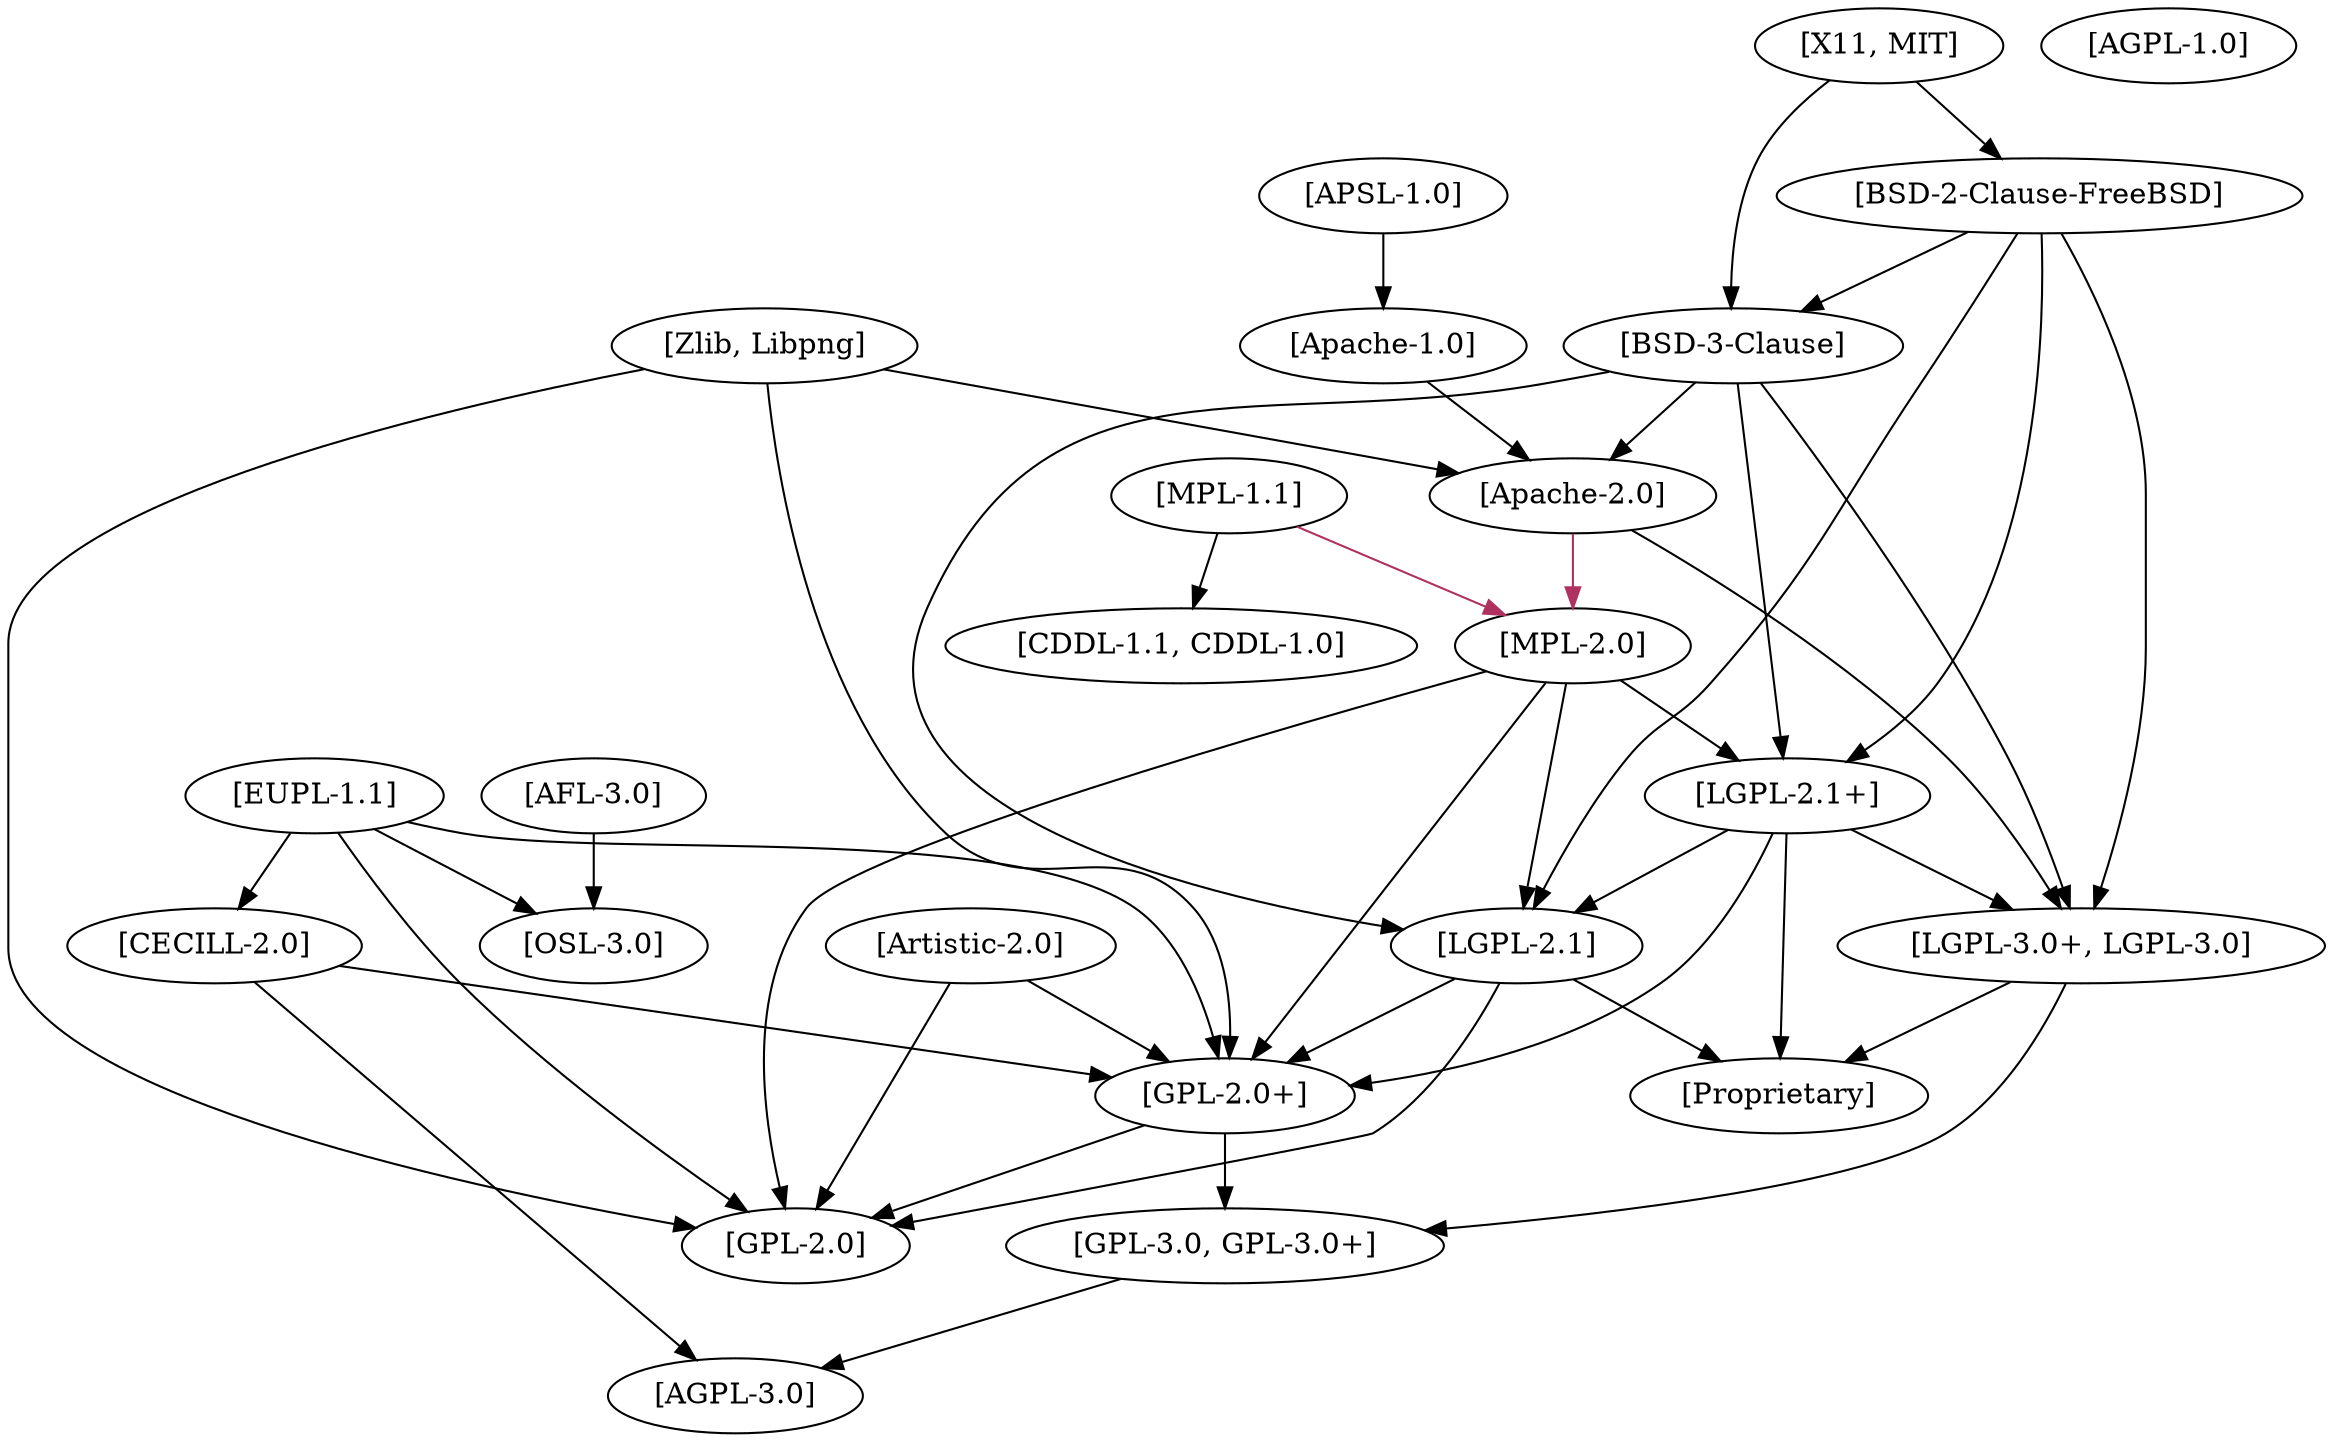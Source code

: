 digraph G {
  1 [ label="[AFL-3.0]" ];
  2 [ label="[X11, MIT]" ];
  3 [ label="[BSD-2-Clause-FreeBSD]" ];
  4 [ label="[BSD-3-Clause]" ];
  5 [ label="[Apache-2.0]" ];
  6 [ label="[Zlib, Libpng]" ];
  7 [ label="[CDDL-1.1, CDDL-1.0]" ];
  8 [ label="[MPL-1.1]" ];
  9 [ label="[Artistic-2.0]" ];
  10 [ label="[MPL-2.0]" ];
  11 [ label="[LGPL-2.1]" ];
  12 [ label="[LGPL-2.1+]" ];
  13 [ label="[LGPL-3.0+, LGPL-3.0]" ];
  14 [ label="[GPL-2.0]" ];
  15 [ label="[GPL-2.0+]" ];
  16 [ label="[GPL-3.0, GPL-3.0+]" ];
  17 [ label="[AGPL-3.0]" ];
  18 [ label="[OSL-3.0]" ];
  19 [ label="[EUPL-1.1]" ];
  20 [ label="[CECILL-2.0]" ];
  21 [ label="[AGPL-1.0]" ];
  22 [ label="[Apache-1.0]" ];
  23 [ label="[APSL-1.0]" ];
  24 [ label="[Proprietary]" ];
  1 -> 18 [ color="black" ];
  2 -> 3 [ color="black" ];
  2 -> 4 [ color="black" ];
  22 -> 5 [ color="black" ];
  3 -> 11 [ color="black" ];
  3 -> 12 [ color="black" ];
  3 -> 13 [ color="black" ];
  3 -> 4 [ color="black" ];
  4 -> 11 [ color="black" ];
  4 -> 12 [ color="black" ];
  4 -> 13 [ color="black" ];
  4 -> 5 [ color="black" ];
  5 -> 13 [ color="black" ];
  6 -> 5 [ color="black" ];
  6 -> 14 [ color="black" ];
  6 -> 15 [ color="black" ];
  8 -> 7 [ color="black" ];
  9 -> 15 [ color="black" ];
  9 -> 14 [ color="black" ];
  10 -> 14 [ color="black" ];
  10 -> 15 [ color="black" ];
  10 -> 11 [ color="black" ];
  10 -> 12 [ color="black" ];
  11 -> 14 [ color="black" ];
  11 -> 15 [ color="black" ];
  12 -> 11 [ color="black" ];
  12 -> 15 [ color="black" ];
  12 -> 13 [ color="black" ];
  13 -> 16 [ color="black" ];
  15 -> 14 [ color="black" ];
  15 -> 16 [ color="black" ];
  16 -> 17 [ color="black" ];
  19 -> 18 [ color="black" ];
  19 -> 14 [ color="black" ];
  19 -> 15 [ color="black" ];
  19 -> 20 [ color="black" ];
  20 -> 15 [ color="black" ];
  20 -> 17 [ color="black" ];
  5 -> 10 [ color="maroon" ];
  8 -> 10 [ color="maroon" ];
  23 -> 22 [ color="black" ];
  11 -> 24 [ color="black" ];
  12 -> 24 [ color="black" ];
  13 -> 24 [ color="black" ];
}